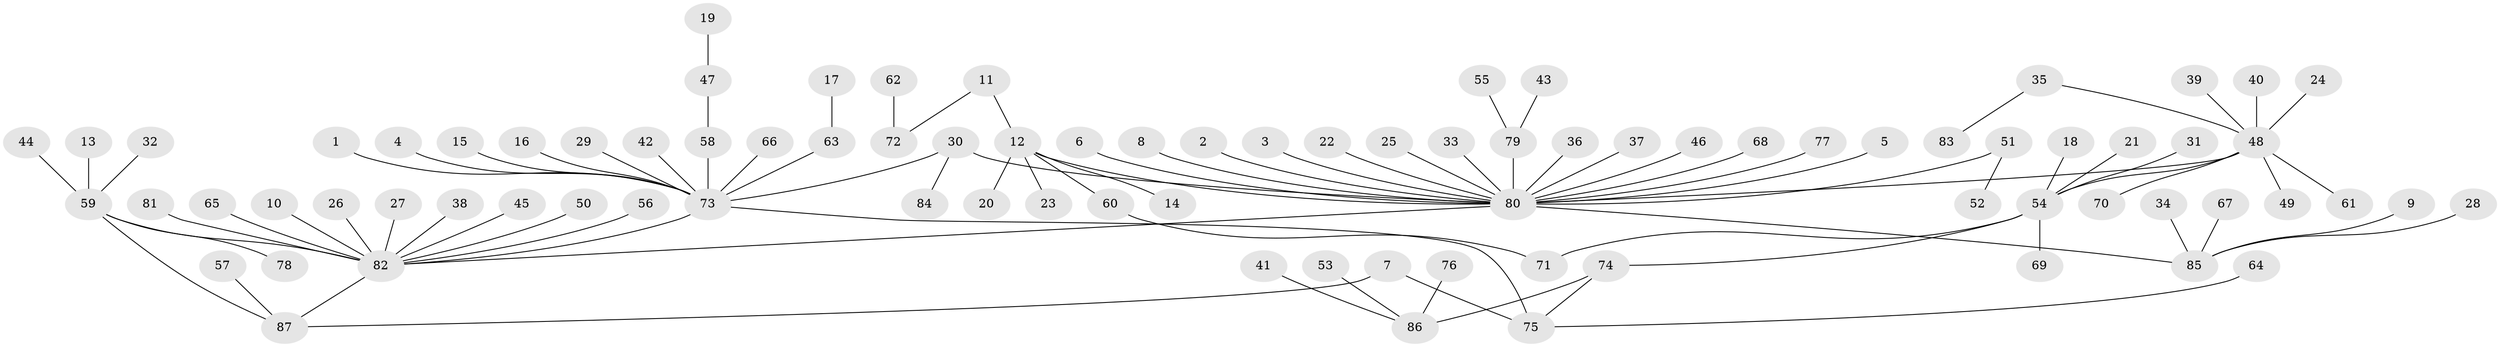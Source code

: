 // original degree distribution, {17: 0.006944444444444444, 2: 0.16666666666666666, 13: 0.006944444444444444, 23: 0.006944444444444444, 6: 0.013888888888888888, 4: 0.034722222222222224, 7: 0.013888888888888888, 11: 0.006944444444444444, 3: 0.0763888888888889, 1: 0.6458333333333334, 5: 0.013888888888888888, 8: 0.006944444444444444}
// Generated by graph-tools (version 1.1) at 2025/36/03/04/25 23:36:49]
// undirected, 87 vertices, 91 edges
graph export_dot {
  node [color=gray90,style=filled];
  1;
  2;
  3;
  4;
  5;
  6;
  7;
  8;
  9;
  10;
  11;
  12;
  13;
  14;
  15;
  16;
  17;
  18;
  19;
  20;
  21;
  22;
  23;
  24;
  25;
  26;
  27;
  28;
  29;
  30;
  31;
  32;
  33;
  34;
  35;
  36;
  37;
  38;
  39;
  40;
  41;
  42;
  43;
  44;
  45;
  46;
  47;
  48;
  49;
  50;
  51;
  52;
  53;
  54;
  55;
  56;
  57;
  58;
  59;
  60;
  61;
  62;
  63;
  64;
  65;
  66;
  67;
  68;
  69;
  70;
  71;
  72;
  73;
  74;
  75;
  76;
  77;
  78;
  79;
  80;
  81;
  82;
  83;
  84;
  85;
  86;
  87;
  1 -- 73 [weight=1.0];
  2 -- 80 [weight=1.0];
  3 -- 80 [weight=1.0];
  4 -- 73 [weight=1.0];
  5 -- 80 [weight=1.0];
  6 -- 80 [weight=1.0];
  7 -- 75 [weight=1.0];
  7 -- 87 [weight=1.0];
  8 -- 80 [weight=1.0];
  9 -- 85 [weight=1.0];
  10 -- 82 [weight=1.0];
  11 -- 12 [weight=1.0];
  11 -- 72 [weight=1.0];
  12 -- 14 [weight=1.0];
  12 -- 20 [weight=1.0];
  12 -- 23 [weight=1.0];
  12 -- 60 [weight=1.0];
  12 -- 80 [weight=1.0];
  13 -- 59 [weight=1.0];
  15 -- 73 [weight=1.0];
  16 -- 73 [weight=1.0];
  17 -- 63 [weight=1.0];
  18 -- 54 [weight=1.0];
  19 -- 47 [weight=1.0];
  21 -- 54 [weight=1.0];
  22 -- 80 [weight=1.0];
  24 -- 48 [weight=1.0];
  25 -- 80 [weight=1.0];
  26 -- 82 [weight=1.0];
  27 -- 82 [weight=1.0];
  28 -- 85 [weight=1.0];
  29 -- 73 [weight=1.0];
  30 -- 73 [weight=1.0];
  30 -- 80 [weight=1.0];
  30 -- 84 [weight=1.0];
  31 -- 54 [weight=1.0];
  32 -- 59 [weight=1.0];
  33 -- 80 [weight=1.0];
  34 -- 85 [weight=1.0];
  35 -- 48 [weight=1.0];
  35 -- 83 [weight=1.0];
  36 -- 80 [weight=1.0];
  37 -- 80 [weight=1.0];
  38 -- 82 [weight=1.0];
  39 -- 48 [weight=1.0];
  40 -- 48 [weight=1.0];
  41 -- 86 [weight=1.0];
  42 -- 73 [weight=1.0];
  43 -- 79 [weight=1.0];
  44 -- 59 [weight=1.0];
  45 -- 82 [weight=1.0];
  46 -- 80 [weight=1.0];
  47 -- 58 [weight=1.0];
  48 -- 49 [weight=1.0];
  48 -- 54 [weight=1.0];
  48 -- 61 [weight=1.0];
  48 -- 70 [weight=1.0];
  48 -- 80 [weight=1.0];
  50 -- 82 [weight=1.0];
  51 -- 52 [weight=1.0];
  51 -- 80 [weight=1.0];
  53 -- 86 [weight=1.0];
  54 -- 69 [weight=1.0];
  54 -- 71 [weight=1.0];
  54 -- 74 [weight=1.0];
  55 -- 79 [weight=1.0];
  56 -- 82 [weight=1.0];
  57 -- 87 [weight=1.0];
  58 -- 73 [weight=1.0];
  59 -- 78 [weight=1.0];
  59 -- 82 [weight=2.0];
  59 -- 87 [weight=1.0];
  60 -- 71 [weight=1.0];
  62 -- 72 [weight=1.0];
  63 -- 73 [weight=1.0];
  64 -- 75 [weight=1.0];
  65 -- 82 [weight=1.0];
  66 -- 73 [weight=1.0];
  67 -- 85 [weight=1.0];
  68 -- 80 [weight=1.0];
  73 -- 75 [weight=1.0];
  73 -- 82 [weight=1.0];
  74 -- 75 [weight=1.0];
  74 -- 86 [weight=1.0];
  76 -- 86 [weight=1.0];
  77 -- 80 [weight=1.0];
  79 -- 80 [weight=2.0];
  80 -- 82 [weight=1.0];
  80 -- 85 [weight=1.0];
  81 -- 82 [weight=1.0];
  82 -- 87 [weight=1.0];
}
